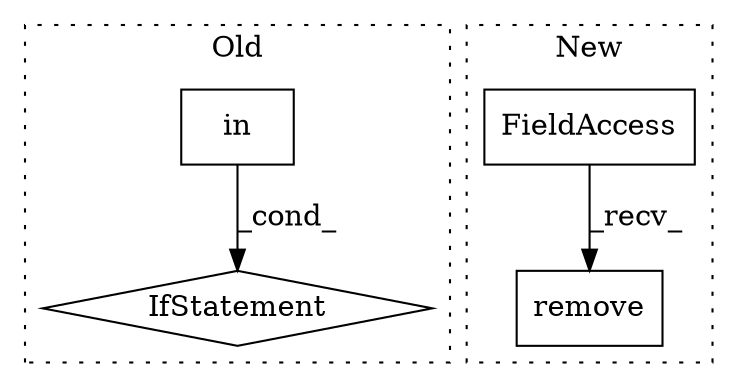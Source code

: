 digraph G {
subgraph cluster0 {
1 [label="in" a="105" s="1586" l="24" shape="box"];
3 [label="IfStatement" a="25" s="1578,1610" l="8,2" shape="diamond"];
label = "Old";
style="dotted";
}
subgraph cluster1 {
2 [label="remove" a="32" s="3524,3615" l="7,1" shape="box"];
4 [label="FieldAccess" a="22" s="3509" l="14" shape="box"];
label = "New";
style="dotted";
}
1 -> 3 [label="_cond_"];
4 -> 2 [label="_recv_"];
}